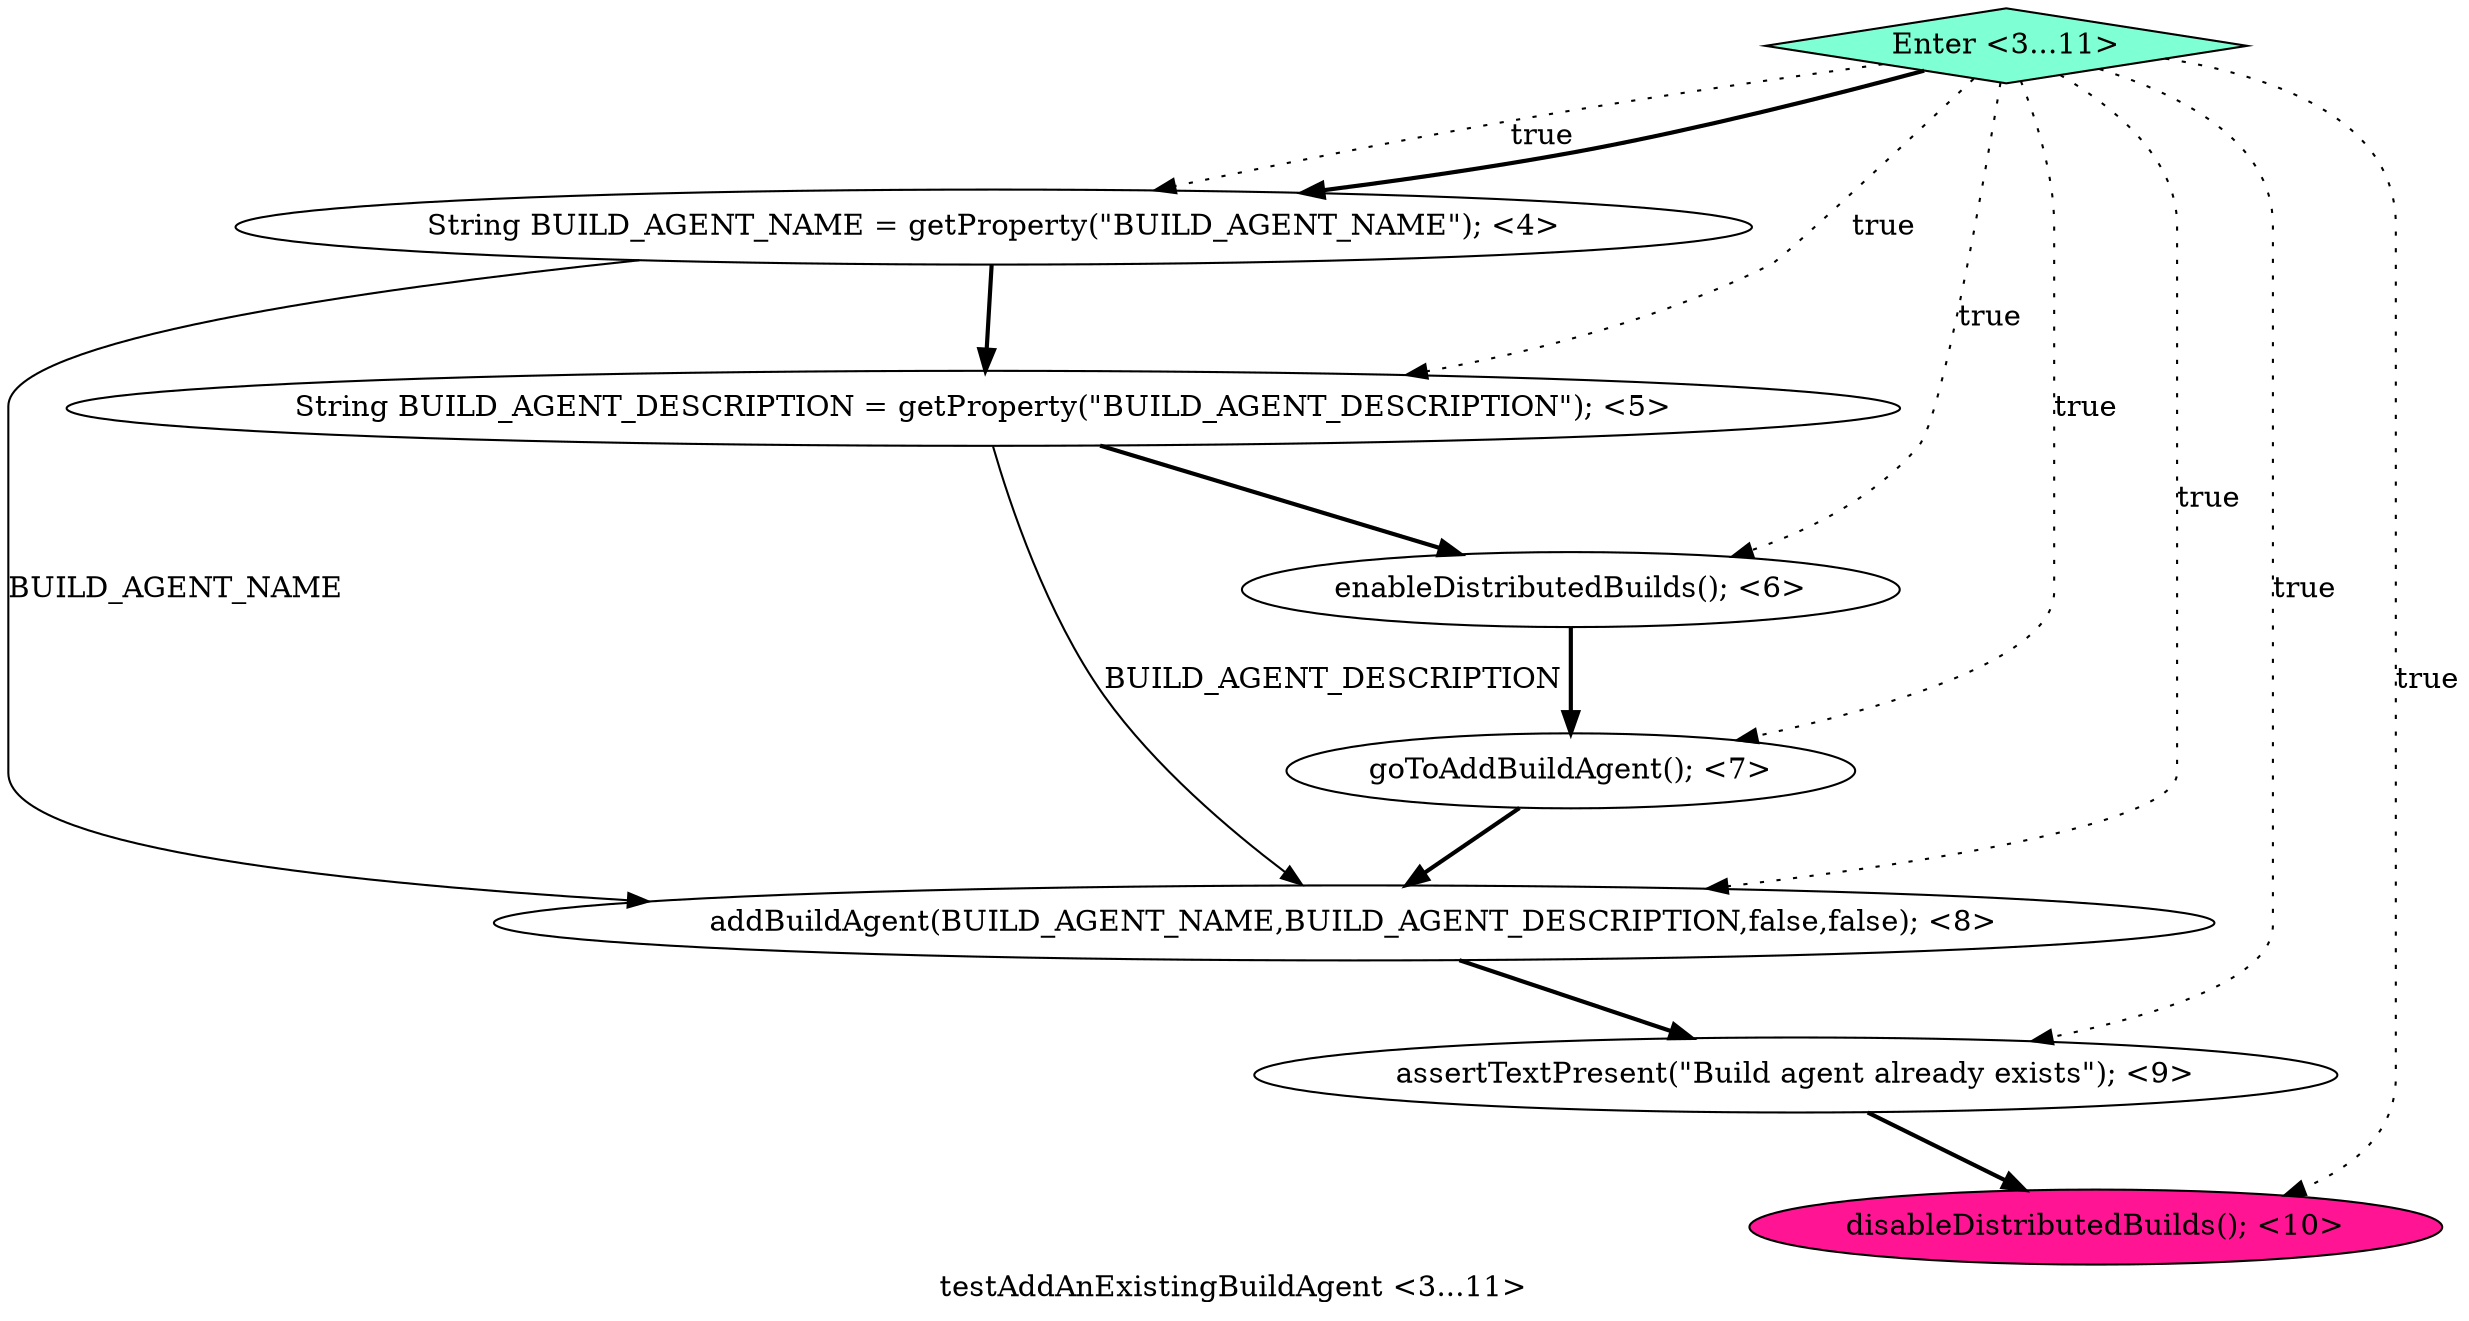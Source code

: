 digraph PDG {
label = "testAddAnExistingBuildAgent <3...11>";
0.2 [style = filled, label = "enableDistributedBuilds(); <6>", fillcolor = white, shape = ellipse];
0.0 [style = filled, label = "String BUILD_AGENT_NAME = getProperty(\"BUILD_AGENT_NAME\"); <4>", fillcolor = white, shape = ellipse];
0.4 [style = filled, label = "addBuildAgent(BUILD_AGENT_NAME,BUILD_AGENT_DESCRIPTION,false,false); <8>", fillcolor = white, shape = ellipse];
0.5 [style = filled, label = "assertTextPresent(\"Build agent already exists\"); <9>", fillcolor = white, shape = ellipse];
0.1 [style = filled, label = "String BUILD_AGENT_DESCRIPTION = getProperty(\"BUILD_AGENT_DESCRIPTION\"); <5>", fillcolor = white, shape = ellipse];
0.6 [style = filled, label = "disableDistributedBuilds(); <10>", fillcolor = deeppink, shape = ellipse];
0.3 [style = filled, label = "goToAddBuildAgent(); <7>", fillcolor = white, shape = ellipse];
0.7 [style = filled, label = "Enter <3...11>", fillcolor = aquamarine, shape = diamond];
0.0 -> 0.1 [style = bold, label=""];
0.0 -> 0.4 [style = solid, label="BUILD_AGENT_NAME"];
0.1 -> 0.2 [style = bold, label=""];
0.1 -> 0.4 [style = solid, label="BUILD_AGENT_DESCRIPTION"];
0.2 -> 0.3 [style = bold, label=""];
0.3 -> 0.4 [style = bold, label=""];
0.4 -> 0.5 [style = bold, label=""];
0.5 -> 0.6 [style = bold, label=""];
0.7 -> 0.0 [style = dotted, label="true"];
0.7 -> 0.0 [style = bold, label=""];
0.7 -> 0.1 [style = dotted, label="true"];
0.7 -> 0.2 [style = dotted, label="true"];
0.7 -> 0.3 [style = dotted, label="true"];
0.7 -> 0.4 [style = dotted, label="true"];
0.7 -> 0.5 [style = dotted, label="true"];
0.7 -> 0.6 [style = dotted, label="true"];
}
